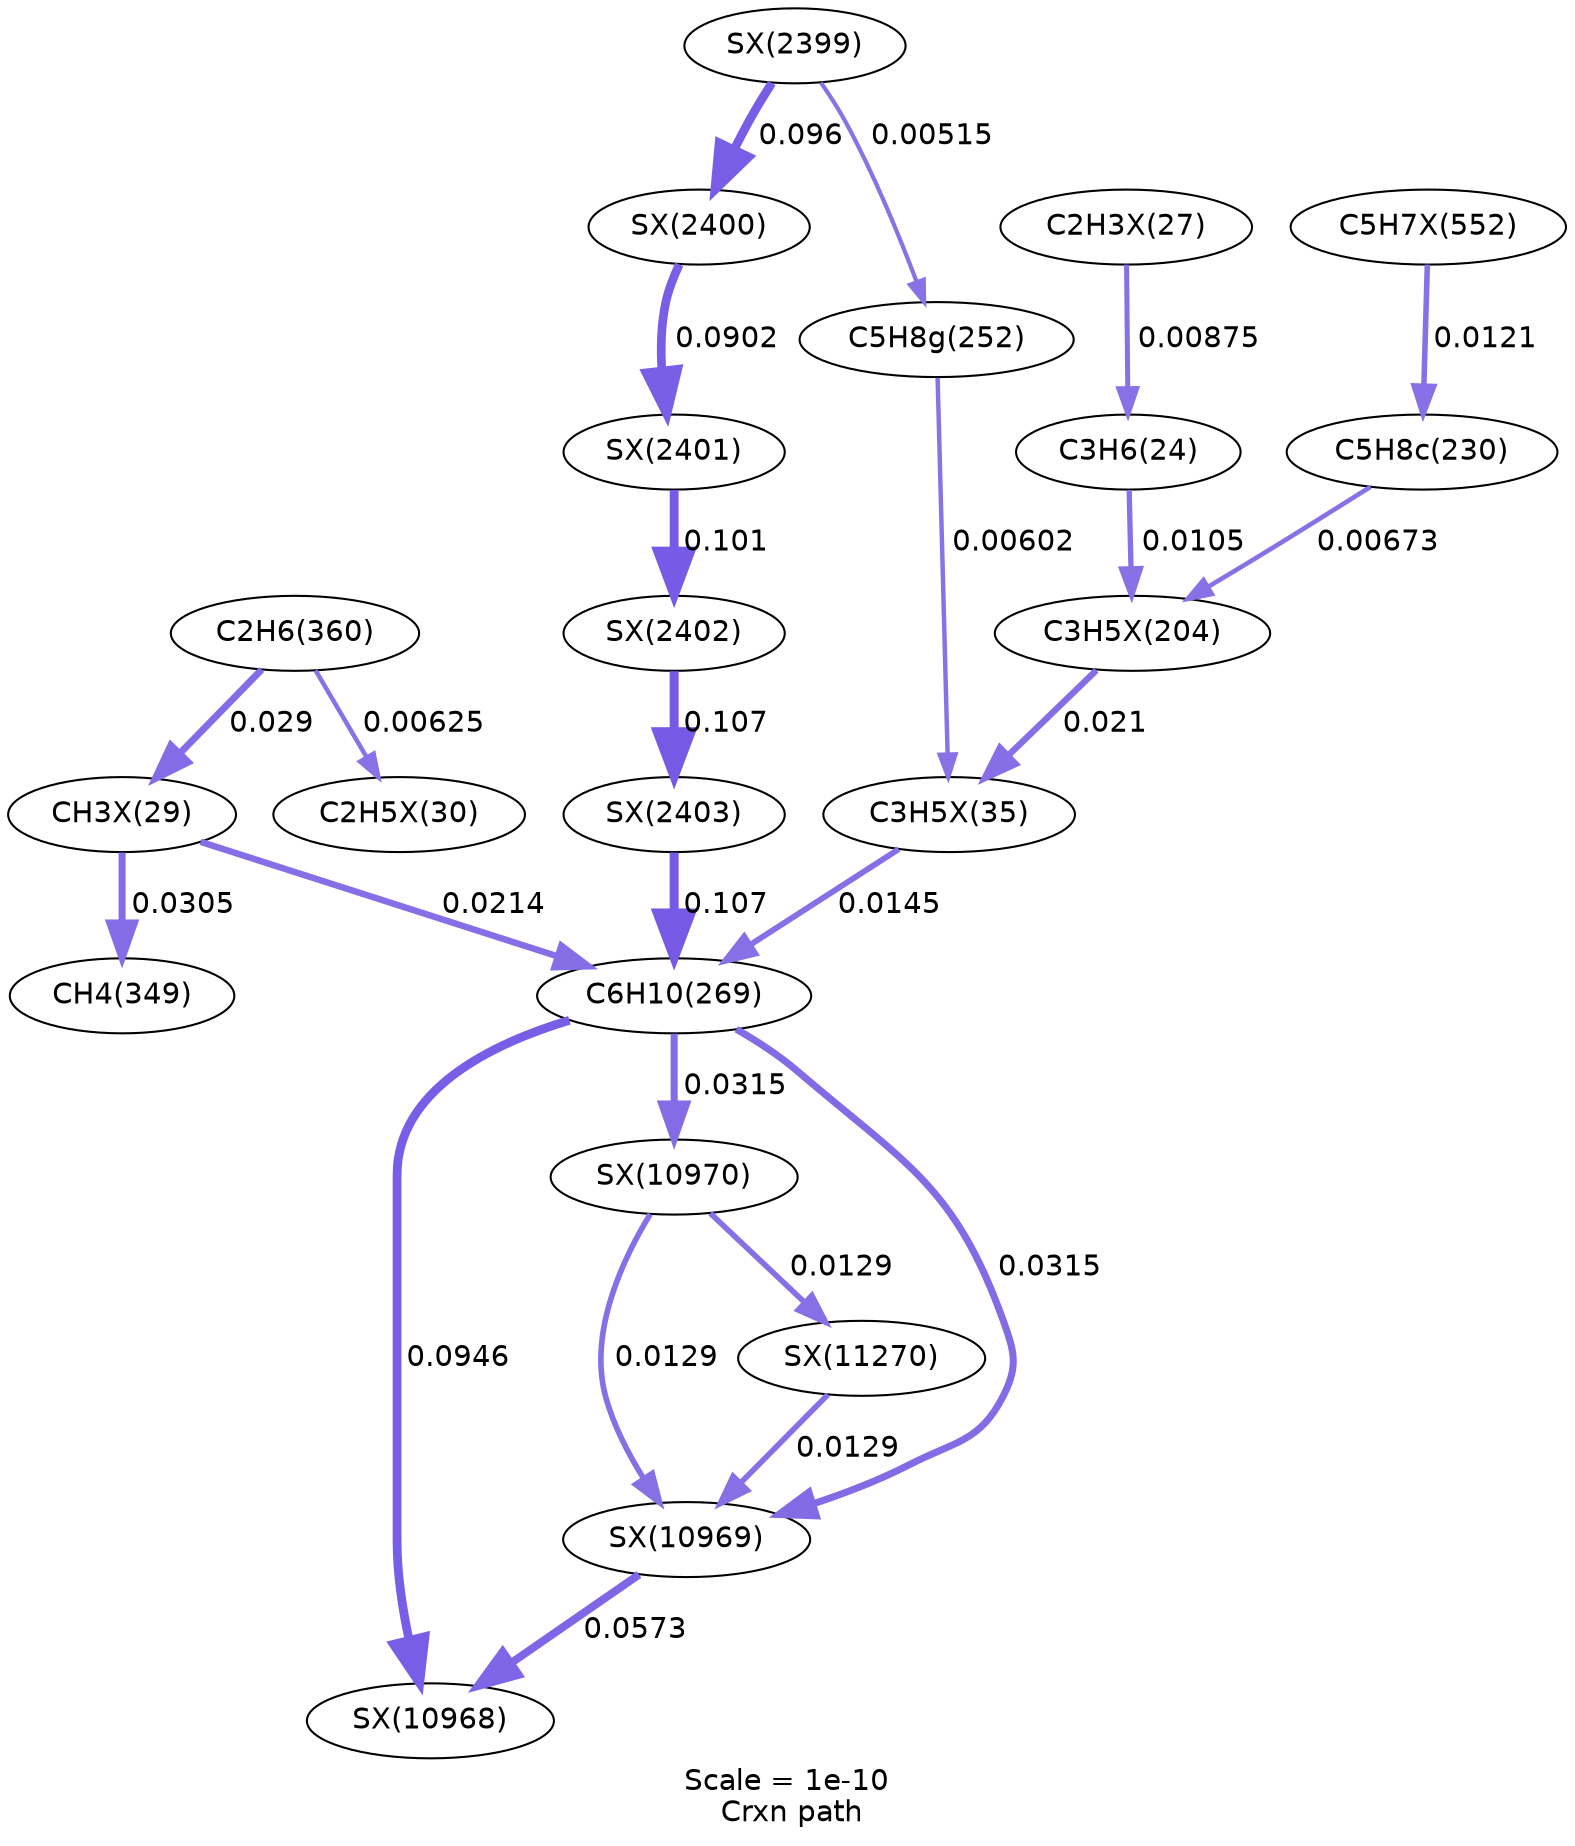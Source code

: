 digraph reaction_paths {
center=1;
s68 -> s10[fontname="Helvetica", style="setlinewidth(2.42)", arrowsize=1.21, color="0.7, 0.509, 0.9"
, label=" 0.00875"];
s105 -> s76[fontname="Helvetica", style="setlinewidth(3.08)", arrowsize=1.54, color="0.7, 0.521, 0.9"
, label=" 0.021"];
s10 -> s105[fontname="Helvetica", style="setlinewidth(2.56)", arrowsize=1.28, color="0.7, 0.511, 0.9"
, label=" 0.0105"];
s15 -> s105[fontname="Helvetica", style="setlinewidth(2.22)", arrowsize=1.11, color="0.7, 0.507, 0.9"
, label=" 0.00673"];
s18 -> s76[fontname="Helvetica", style="setlinewidth(2.14)", arrowsize=1.07, color="0.7, 0.506, 0.9"
, label=" 0.00602"];
s76 -> s19[fontname="Helvetica", style="setlinewidth(2.81)", arrowsize=1.4, color="0.7, 0.515, 0.9"
, label=" 0.0145"];
s29 -> s70[fontname="Helvetica", style="setlinewidth(3.33)", arrowsize=1.66, color="0.7, 0.529, 0.9"
, label=" 0.029"];
s70 -> s25[fontname="Helvetica", style="setlinewidth(3.37)", arrowsize=1.68, color="0.7, 0.531, 0.9"
, label=" 0.0305"];
s70 -> s19[fontname="Helvetica", style="setlinewidth(3.1)", arrowsize=1.55, color="0.7, 0.521, 0.9"
, label=" 0.0214"];
s125 -> s15[fontname="Helvetica", style="setlinewidth(2.67)", arrowsize=1.33, color="0.7, 0.512, 0.9"
, label=" 0.0121"];
s29 -> s71[fontname="Helvetica", style="setlinewidth(2.17)", arrowsize=1.08, color="0.7, 0.506, 0.9"
, label=" 0.00625"];
s167 -> s18[fontname="Helvetica", style="setlinewidth(2.02)", arrowsize=1.01, color="0.7, 0.505, 0.9"
, label=" 0.00515"];
s167 -> s168[fontname="Helvetica", style="setlinewidth(4.23)", arrowsize=2.12, color="0.7, 0.596, 0.9"
, label=" 0.096"];
s168 -> s169[fontname="Helvetica", style="setlinewidth(4.18)", arrowsize=2.09, color="0.7, 0.59, 0.9"
, label=" 0.0902"];
s169 -> s170[fontname="Helvetica", style="setlinewidth(4.27)", arrowsize=2.13, color="0.7, 0.601, 0.9"
, label=" 0.101"];
s170 -> s171[fontname="Helvetica", style="setlinewidth(4.31)", arrowsize=2.16, color="0.7, 0.607, 0.9"
, label=" 0.107"];
s171 -> s19[fontname="Helvetica", style="setlinewidth(4.31)", arrowsize=2.16, color="0.7, 0.607, 0.9"
, label=" 0.107"];
s19 -> s285[fontname="Helvetica", style="setlinewidth(4.22)", arrowsize=2.11, color="0.7, 0.595, 0.9"
, label=" 0.0946"];
s19 -> s286[fontname="Helvetica", style="setlinewidth(3.39)", arrowsize=1.7, color="0.7, 0.532, 0.9"
, label=" 0.0315"];
s19 -> s287[fontname="Helvetica", style="setlinewidth(3.39)", arrowsize=1.69, color="0.7, 0.531, 0.9"
, label=" 0.0315"];
s286 -> s285[fontname="Helvetica", style="setlinewidth(3.84)", arrowsize=1.92, color="0.7, 0.557, 0.9"
, label=" 0.0573"];
s287 -> s286[fontname="Helvetica", style="setlinewidth(2.72)", arrowsize=1.36, color="0.7, 0.513, 0.9"
, label=" 0.0129"];
s289 -> s286[fontname="Helvetica", style="setlinewidth(2.71)", arrowsize=1.36, color="0.7, 0.513, 0.9"
, label=" 0.0129"];
s287 -> s289[fontname="Helvetica", style="setlinewidth(2.71)", arrowsize=1.36, color="0.7, 0.513, 0.9"
, label=" 0.0129"];
s10 [ fontname="Helvetica", label="C3H6(24)"];
s15 [ fontname="Helvetica", label="C5H8c(230)"];
s18 [ fontname="Helvetica", label="C5H8g(252)"];
s19 [ fontname="Helvetica", label="C6H10(269)"];
s25 [ fontname="Helvetica", label="CH4(349)"];
s29 [ fontname="Helvetica", label="C2H6(360)"];
s68 [ fontname="Helvetica", label="C2H3X(27)"];
s70 [ fontname="Helvetica", label="CH3X(29)"];
s71 [ fontname="Helvetica", label="C2H5X(30)"];
s76 [ fontname="Helvetica", label="C3H5X(35)"];
s105 [ fontname="Helvetica", label="C3H5X(204)"];
s125 [ fontname="Helvetica", label="C5H7X(552)"];
s167 [ fontname="Helvetica", label="SX(2399)"];
s168 [ fontname="Helvetica", label="SX(2400)"];
s169 [ fontname="Helvetica", label="SX(2401)"];
s170 [ fontname="Helvetica", label="SX(2402)"];
s171 [ fontname="Helvetica", label="SX(2403)"];
s285 [ fontname="Helvetica", label="SX(10968)"];
s286 [ fontname="Helvetica", label="SX(10969)"];
s287 [ fontname="Helvetica", label="SX(10970)"];
s289 [ fontname="Helvetica", label="SX(11270)"];
 label = "Scale = 1e-10\l Crxn path";
 fontname = "Helvetica";
}
